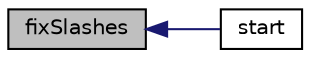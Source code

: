 digraph G
{
  edge [fontname="Helvetica",fontsize="10",labelfontname="Helvetica",labelfontsize="10"];
  node [fontname="Helvetica",fontsize="10",shape=record];
  rankdir=LR;
  Node1 [label="fixSlashes",height=0.2,width=0.4,color="black", fillcolor="grey75", style="filled" fontcolor="black"];
  Node1 -> Node2 [dir=back,color="midnightblue",fontsize="10",style="solid",fontname="Helvetica"];
  Node2 [label="start",height=0.2,width=0.4,color="black", fillcolor="white", style="filled",URL="$classrolisz.html#a146085d0f3a9d17bdcd7f3d4081d8c0d"];
}

